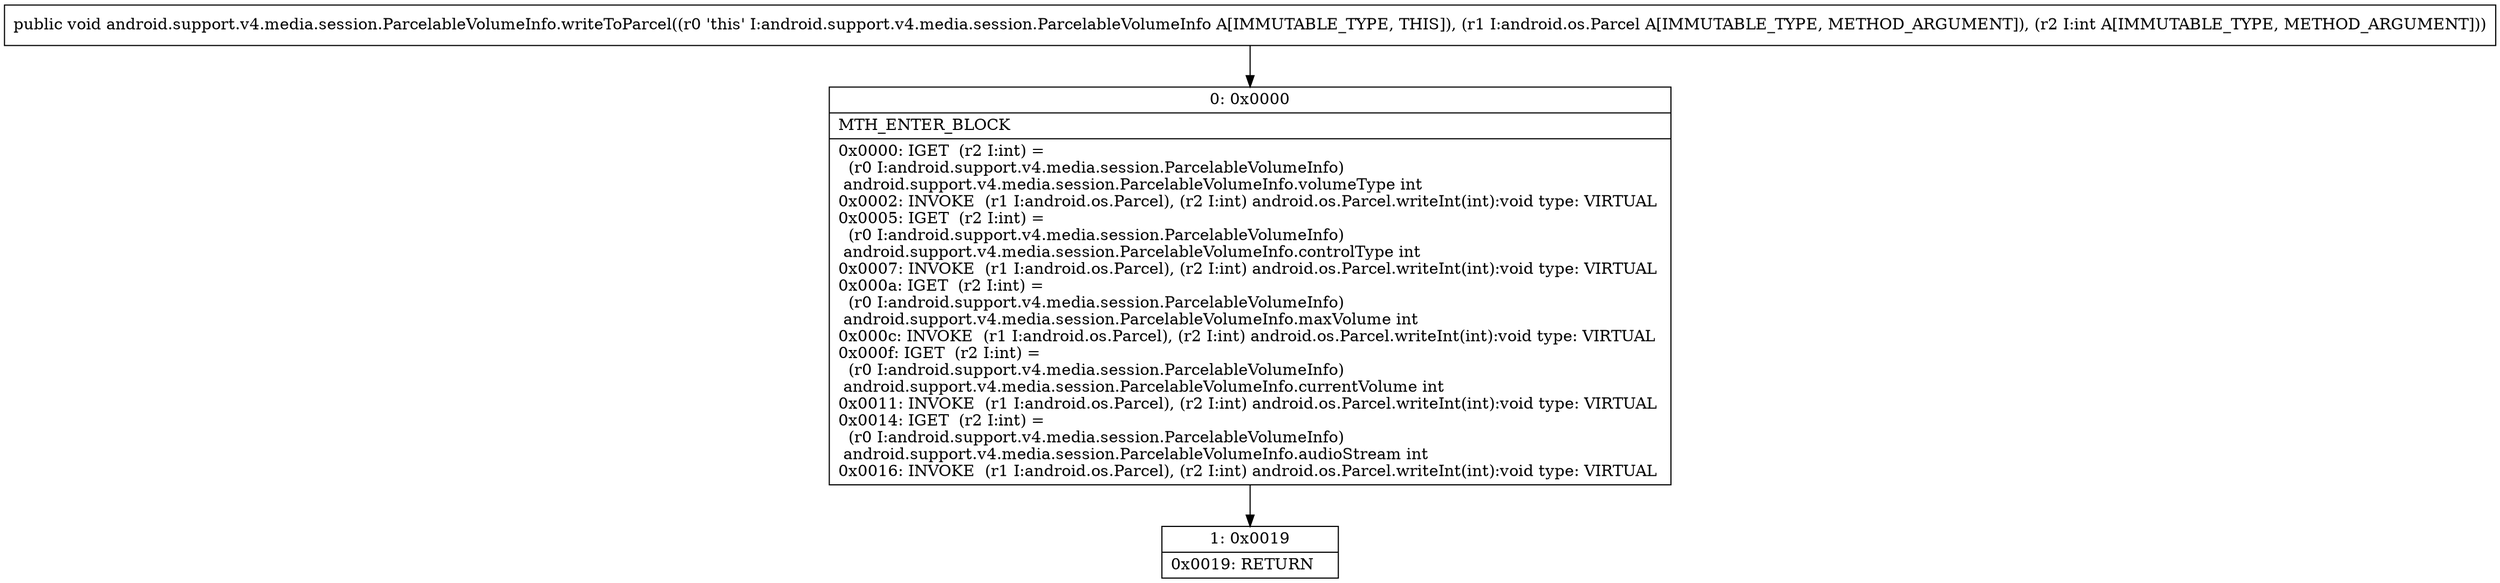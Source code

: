 digraph "CFG forandroid.support.v4.media.session.ParcelableVolumeInfo.writeToParcel(Landroid\/os\/Parcel;I)V" {
Node_0 [shape=record,label="{0\:\ 0x0000|MTH_ENTER_BLOCK\l|0x0000: IGET  (r2 I:int) = \l  (r0 I:android.support.v4.media.session.ParcelableVolumeInfo)\l android.support.v4.media.session.ParcelableVolumeInfo.volumeType int \l0x0002: INVOKE  (r1 I:android.os.Parcel), (r2 I:int) android.os.Parcel.writeInt(int):void type: VIRTUAL \l0x0005: IGET  (r2 I:int) = \l  (r0 I:android.support.v4.media.session.ParcelableVolumeInfo)\l android.support.v4.media.session.ParcelableVolumeInfo.controlType int \l0x0007: INVOKE  (r1 I:android.os.Parcel), (r2 I:int) android.os.Parcel.writeInt(int):void type: VIRTUAL \l0x000a: IGET  (r2 I:int) = \l  (r0 I:android.support.v4.media.session.ParcelableVolumeInfo)\l android.support.v4.media.session.ParcelableVolumeInfo.maxVolume int \l0x000c: INVOKE  (r1 I:android.os.Parcel), (r2 I:int) android.os.Parcel.writeInt(int):void type: VIRTUAL \l0x000f: IGET  (r2 I:int) = \l  (r0 I:android.support.v4.media.session.ParcelableVolumeInfo)\l android.support.v4.media.session.ParcelableVolumeInfo.currentVolume int \l0x0011: INVOKE  (r1 I:android.os.Parcel), (r2 I:int) android.os.Parcel.writeInt(int):void type: VIRTUAL \l0x0014: IGET  (r2 I:int) = \l  (r0 I:android.support.v4.media.session.ParcelableVolumeInfo)\l android.support.v4.media.session.ParcelableVolumeInfo.audioStream int \l0x0016: INVOKE  (r1 I:android.os.Parcel), (r2 I:int) android.os.Parcel.writeInt(int):void type: VIRTUAL \l}"];
Node_1 [shape=record,label="{1\:\ 0x0019|0x0019: RETURN   \l}"];
MethodNode[shape=record,label="{public void android.support.v4.media.session.ParcelableVolumeInfo.writeToParcel((r0 'this' I:android.support.v4.media.session.ParcelableVolumeInfo A[IMMUTABLE_TYPE, THIS]), (r1 I:android.os.Parcel A[IMMUTABLE_TYPE, METHOD_ARGUMENT]), (r2 I:int A[IMMUTABLE_TYPE, METHOD_ARGUMENT])) }"];
MethodNode -> Node_0;
Node_0 -> Node_1;
}

